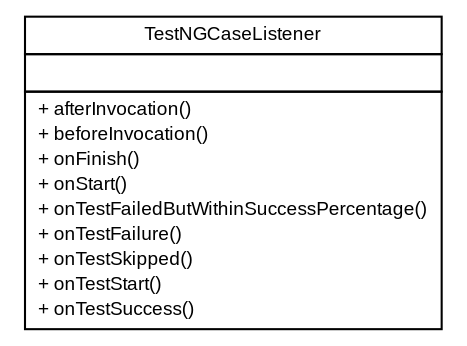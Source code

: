 #!/usr/local/bin/dot
#
# Class diagram 
# Generated by UMLGraph version R5_6-24-gf6e263 (https://www.umlgraph.org/)
#

digraph G {
	edge [fontname="arial",fontsize=10,labelfontname="arial",labelfontsize=10];
	node [fontname="arial",fontsize=10,shape=plaintext];
	nodesep=0.25;
	ranksep=0.5;
	// com.castinfo.devops.robotest.testng.TestNGCaseListener
	c386 [label=<<table title="com.castinfo.devops.robotest.testng.TestNGCaseListener" border="0" cellborder="1" cellspacing="0" cellpadding="2" port="p" href="./TestNGCaseListener.html">
		<tr><td><table border="0" cellspacing="0" cellpadding="1">
<tr><td align="center" balign="center"> TestNGCaseListener </td></tr>
		</table></td></tr>
		<tr><td><table border="0" cellspacing="0" cellpadding="1">
<tr><td align="left" balign="left">  </td></tr>
		</table></td></tr>
		<tr><td><table border="0" cellspacing="0" cellpadding="1">
<tr><td align="left" balign="left"> + afterInvocation() </td></tr>
<tr><td align="left" balign="left"> + beforeInvocation() </td></tr>
<tr><td align="left" balign="left"> + onFinish() </td></tr>
<tr><td align="left" balign="left"> + onStart() </td></tr>
<tr><td align="left" balign="left"> + onTestFailedButWithinSuccessPercentage() </td></tr>
<tr><td align="left" balign="left"> + onTestFailure() </td></tr>
<tr><td align="left" balign="left"> + onTestSkipped() </td></tr>
<tr><td align="left" balign="left"> + onTestStart() </td></tr>
<tr><td align="left" balign="left"> + onTestSuccess() </td></tr>
		</table></td></tr>
		</table>>, URL="./TestNGCaseListener.html", fontname="arial", fontcolor="black", fontsize=9.0];
}

